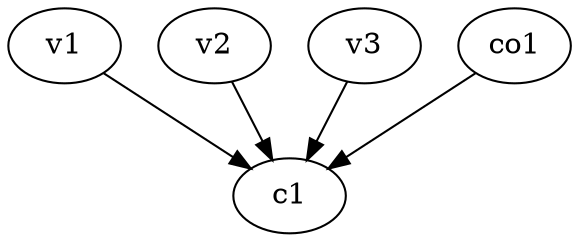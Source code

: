 strict digraph  {
c1;
v1;
v2;
v3;
co1;
v1 -> c1  [weight=1];
v2 -> c1  [weight=1];
v3 -> c1  [weight=1];
co1 -> c1  [weight=1];
}
